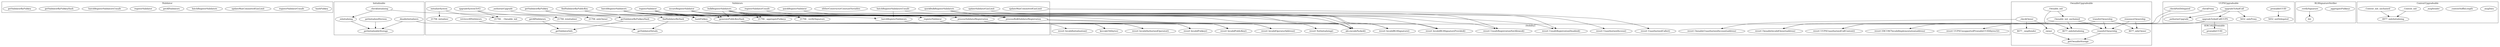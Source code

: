 strict digraph {
subgraph cluster_22338_IValidator {
label = "IValidator"
"22338_hashPubkey" [label="hashPubkey"]
"22338_registerValidatorUnsafe" [label="registerValidatorUnsafe"]
"22338_updateMaxCommittedGasLimit" [label="updateMaxCommittedGasLimit"]
"22338_batchRegisterValidators" [label="batchRegisterValidators"]
"22338_getAllValidators" [label="getAllValidators"]
"22338_registerValidator" [label="registerValidator"]
"22338_batchRegisterValidatorsUnsafe" [label="batchRegisterValidatorsUnsafe"]
"22338_getValidatorByPubkeyHash" [label="getValidatorByPubkeyHash"]
"22338_getValidatorByPubkey" [label="getValidatorByPubkey"]
}subgraph cluster_4931_Initializable {
label = "Initializable"
"4931__getInitializedVersion" [label="_getInitializedVersion"]
"4931__isInitializing" [label="_isInitializing"]
"4931__checkInitializing" [label="_checkInitializing"]
"4931__disableInitializers" [label="_disableInitializers"]
"4931__getInitializableStorage" [label="_getInitializableStorage"]
"4931__getInitializedVersion" -> "4931__getInitializableStorage"
"4931__disableInitializers" -> "4931__getInitializableStorage"
"4931__checkInitializing" -> "4931__isInitializing"
"4931__isInitializing" -> "4931__getInitializableStorage"
}subgraph cluster_21794_Validators {
label = "Validators"
"21794_getAllValidators" [label="getAllValidators"]
"21794_findValidatorByHash" [label="findValidatorByHash"]
"21794_batchRegisterValidators" [label="batchRegisterValidators"]
"21794_getValidatorByPubkeyHash" [label="getValidatorByPubkeyHash"]
"21794_upgradeSystemToV2" [label="upgradeSystemToV2"]
"21794__processBulkValidatorRegistration" [label="_processBulkValidatorRegistration"]
"21794_findValidatorByPublicKey" [label="findValidatorByPublicKey"]
"21794__getValidatorDetails" [label="_getValidatorDetails"]
"21794__authorizeUpgrade" [label="_authorizeUpgrade"]
"21794__getValidatorInfo" [label="_getValidatorInfo"]
"21794_generatePublicKeyHash" [label="generatePublicKeyHash"]
"21794_slitherConstructorConstantVariables" [label="slitherConstructorConstantVariables"]
"21794_hashPubkey" [label="hashPubkey"]
"21794__processValidatorRegistration" [label="_processValidatorRegistration"]
"21794__registerValidator" [label="_registerValidator"]
"21794_getValidatorByPubkey" [label="getValidatorByPubkey"]
"21794_updateValidatorGasLimit" [label="updateValidatorGasLimit"]
"21794_quickRegisterValidator" [label="quickRegisterValidator"]
"21794_initializeSystem" [label="initializeSystem"]
"21794_registerValidatorUnsafe" [label="registerValidatorUnsafe"]
"21794_quickBulkRegisterValidators" [label="quickBulkRegisterValidators"]
"21794_secureRegisterValidator" [label="secureRegisterValidator"]
"21794_bulkRegisterValidators" [label="bulkRegisterValidators"]
"21794_retrieveAllValidators" [label="retrieveAllValidators"]
"21794_updateMaxCommittedGasLimit" [label="updateMaxCommittedGasLimit"]
"21794__batchRegisterValidators" [label="_batchRegisterValidators"]
"21794_batchRegisterValidatorsUnsafe" [label="batchRegisterValidatorsUnsafe"]
"21794_registerValidator" [label="registerValidator"]
"21794_getValidatorByPubkey" -> "21794_getValidatorByPubkeyHash"
"21794_bulkRegisterValidators" -> "21794_generatePublicKeyHash"
"21794_registerValidator" -> "21794__verifySignature"
"21794_registerValidator" -> "21794_hashPubkey"
"21794_upgradeSystemToV2" -> "21794_reinitializer"
"21794_getAllValidators" -> "21794__getValidatorInfo"
"21794_batchRegisterValidators" -> "21794_hashPubkey"
"21794_bulkRegisterValidators" -> "21794__aggregatePubkeys"
"21794_secureRegisterValidator" -> "21794__processValidatorRegistration"
"21794_registerValidator" -> "21794__registerValidator"
"21794_findValidatorByPublicKey" -> "21794_generatePublicKeyHash"
"21794_secureRegisterValidator" -> "21794_generatePublicKeyHash"
"21794_initializeSystem" -> "21794___Ownable_init"
"21794_registerValidatorUnsafe" -> "21794__registerValidator"
"21794_getValidatorByPubkey" -> "21794_hashPubkey"
"21794_findValidatorByHash" -> "21794__getValidatorDetails"
"21794_batchRegisterValidators" -> "21794__verifySignature"
"21794_findValidatorByPublicKey" -> "21794_findValidatorByHash"
"21794_secureRegisterValidator" -> "21794__verifySignature"
"21794_batchRegisterValidatorsUnsafe" -> "21794__batchRegisterValidators"
"21794_initializeSystem" -> "21794_initializer"
"21794_quickRegisterValidator" -> "21794__processValidatorRegistration"
"21794_upgradeSystemToV2" -> "21794___Ownable_init"
"21794_getValidatorByPubkeyHash" -> "21794__getValidatorInfo"
"21794_quickBulkRegisterValidators" -> "21794__processBulkValidatorRegistration"
"21794_retrieveAllValidators" -> "21794__getValidatorDetails"
"21794_batchRegisterValidators" -> "21794__batchRegisterValidators"
"21794__authorizeUpgrade" -> "21794_onlyOwner"
"21794_batchRegisterValidators" -> "21794__aggregatePubkeys"
"21794_bulkRegisterValidators" -> "21794__processBulkValidatorRegistration"
"21794_bulkRegisterValidators" -> "21794__verifySignature"
}subgraph cluster_4677_OwnableUpgradeable {
label = "OwnableUpgradeable"
"4677__transferOwnership" [label="_transferOwnership"]
"4677___Ownable_init_unchained" [label="__Ownable_init_unchained"]
"4677__checkOwner" [label="_checkOwner"]
"4677_transferOwnership" [label="transferOwnership"]
"4677_owner" [label="owner"]
"4677_renounceOwnership" [label="renounceOwnership"]
"4677___Ownable_init" [label="__Ownable_init"]
"4677__getOwnableStorage" [label="_getOwnableStorage"]
"4677_transferOwnership" -> "4677_onlyOwner"
"4677_owner" -> "4677__getOwnableStorage"
"4677_transferOwnership" -> "4677__transferOwnership"
"4677__transferOwnership" -> "4677__getOwnableStorage"
"4677_renounceOwnership" -> "4677_onlyOwner"
"4677___Ownable_init" -> "4677_onlyInitializing"
"4677___Ownable_init_unchained" -> "4677__transferOwnership"
"4677_renounceOwnership" -> "4677__transferOwnership"
"4677__checkOwner" -> "4677__msgSender"
"4677___Ownable_init_unchained" -> "4677_onlyInitializing"
"4677___Ownable_init" -> "4677___Ownable_init_unchained"
"4677__checkOwner" -> "4677_owner"
}subgraph cluster_26890_BLSSignatureVerifier {
label = "BLSSignatureVerifier"
"26890__aggregatePubkeys" [label="_aggregatePubkeys"]
"26890_dst" [label="dst"]
"26890__verifySignature" [label="_verifySignature"]
"26890__verifySignature" -> "26890_dst"
}subgraph cluster_4977_ContextUpgradeable {
label = "ContextUpgradeable"
"4977__msgData" [label="_msgData"]
"4977__contextSuffixLength" [label="_contextSuffixLength"]
"4977__msgSender" [label="_msgSender"]
"4977___Context_init" [label="__Context_init"]
"4977___Context_init_unchained" [label="__Context_init_unchained"]
"4977___Context_init_unchained" -> "4977_onlyInitializing"
"4977___Context_init" -> "4977_onlyInitializing"
}subgraph cluster_5652_UUPSUpgradeable {
label = "UUPSUpgradeable"
"5652__authorizeUpgrade" [label="_authorizeUpgrade"]
"5652__checkNotDelegated" [label="_checkNotDelegated"]
"5652__checkProxy" [label="_checkProxy"]
"5652_proxiableUUID" [label="proxiableUUID"]
"5652_upgradeToAndCall" [label="upgradeToAndCall"]
"5652__upgradeToAndCallUUPS" [label="_upgradeToAndCallUUPS"]
"5652_upgradeToAndCall" -> "5652__authorizeUpgrade"
"5652_upgradeToAndCall" -> "5652_onlyProxy"
"5652_proxiableUUID" -> "5652_notDelegated"
"5652_upgradeToAndCall" -> "5652__upgradeToAndCallUUPS"
}subgraph cluster_5182_IERC1822Proxiable {
label = "IERC1822Proxiable"
"5182_proxiableUUID" [label="proxiableUUID"]
}subgraph cluster_solidity {
label = "[Solidity]"
"revert InvalidBLSSignatureProvided()" 
"revert UnsafeRegistrationDisabled()" 
"revert UnauthorizedAccess()" 
"revert InvalidInitialization()" 
"revert InvalidPubkey()" 
"revert OwnableUnauthorizedAccount(address)" 
"revert UUPSUnauthorizedCallContext()" 
"revert InvalidOperatorAddress()" 
"revert OwnableInvalidOwner(address)" 
"revert ERC1967InvalidImplementation(address)" 
"revert UnsafeRegistrationNotAllowed()" 
"abi.encodePacked()" 
"revert UnauthorizedCaller()" 
"revert InvalidPublicKey()" 
"revert InvalidBLSSignature()" 
"revert InvalidAuthorizedOperator()" 
"revert NotInitializing()" 
"revert UUPSUnsupportedProxiableUUID(bytes32)" 
"keccak256(bytes)" 
"21794_quickRegisterValidator" -> "revert UnsafeRegistrationDisabled()"
"21794_generatePublicKeyHash" -> "keccak256(bytes)"
"5652__checkNotDelegated" -> "revert UUPSUnauthorizedCallContext()"
"21794_quickBulkRegisterValidators" -> "revert UnsafeRegistrationDisabled()"
"21794_bulkRegisterValidators" -> "abi.encodePacked()"
"4931__checkInitializing" -> "revert NotInitializing()"
"21794__batchRegisterValidators" -> "revert InvalidPubkey()"
"21794_registerValidator" -> "abi.encodePacked()"
"21794_hashPubkey" -> "keccak256(bytes)"
"21794__processBulkValidatorRegistration" -> "revert InvalidPublicKey()"
"21794__processBulkValidatorRegistration" -> "revert InvalidOperatorAddress()"
"21794_secureRegisterValidator" -> "abi.encodePacked()"
"21794_updateValidatorGasLimit" -> "revert UnauthorizedAccess()"
"21794_updateMaxCommittedGasLimit" -> "revert UnauthorizedCaller()"
"21794_batchRegisterValidatorsUnsafe" -> "revert UnsafeRegistrationNotAllowed()"
"21794_bulkRegisterValidators" -> "revert InvalidBLSSignatureProvided()"
"21794__processValidatorRegistration" -> "revert InvalidOperatorAddress()"
"21794__processValidatorRegistration" -> "revert InvalidPublicKey()"
"21794__registerValidator" -> "revert InvalidAuthorizedOperator()"
"21794_generatePublicKeyHash" -> "abi.encodePacked()"
"21794_registerValidatorUnsafe" -> "revert UnsafeRegistrationNotAllowed()"
"5652__upgradeToAndCallUUPS" -> "revert ERC1967InvalidImplementation(address)"
"5652__checkProxy" -> "revert UUPSUnauthorizedCallContext()"
"4677__checkOwner" -> "revert OwnableUnauthorizedAccount(address)"
"4677_transferOwnership" -> "revert OwnableInvalidOwner(address)"
"5652__upgradeToAndCallUUPS" -> "revert UUPSUnsupportedProxiableUUID(bytes32)"
"21794__registerValidator" -> "revert InvalidPubkey()"
"21794__batchRegisterValidators" -> "revert InvalidAuthorizedOperator()"
"21794_secureRegisterValidator" -> "revert InvalidBLSSignatureProvided()"
"21794_batchRegisterValidators" -> "abi.encodePacked()"
"4931__disableInitializers" -> "revert InvalidInitialization()"
"21794_registerValidator" -> "revert InvalidBLSSignature()"
"21794_batchRegisterValidators" -> "revert InvalidBLSSignature()"
"4677___Ownable_init_unchained" -> "revert OwnableInvalidOwner(address)"
"21794_hashPubkey" -> "abi.encodePacked()"
}"5652__upgradeToAndCallUUPS" -> "5182_proxiableUUID"
}